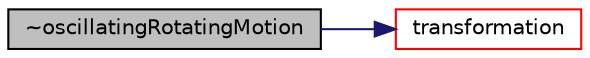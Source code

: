 digraph "~oscillatingRotatingMotion"
{
  bgcolor="transparent";
  edge [fontname="Helvetica",fontsize="10",labelfontname="Helvetica",labelfontsize="10"];
  node [fontname="Helvetica",fontsize="10",shape=record];
  rankdir="LR";
  Node1 [label="~oscillatingRotatingMotion",height=0.2,width=0.4,color="black", fillcolor="grey75", style="filled", fontcolor="black"];
  Node1 -> Node2 [color="midnightblue",fontsize="10",style="solid",fontname="Helvetica"];
  Node2 [label="transformation",height=0.2,width=0.4,color="red",URL="$a01768.html#a81f0dd436b8f71ebb3ed3d093d828a2f",tooltip="Return the solid-body motion transformation septernion. "];
}
